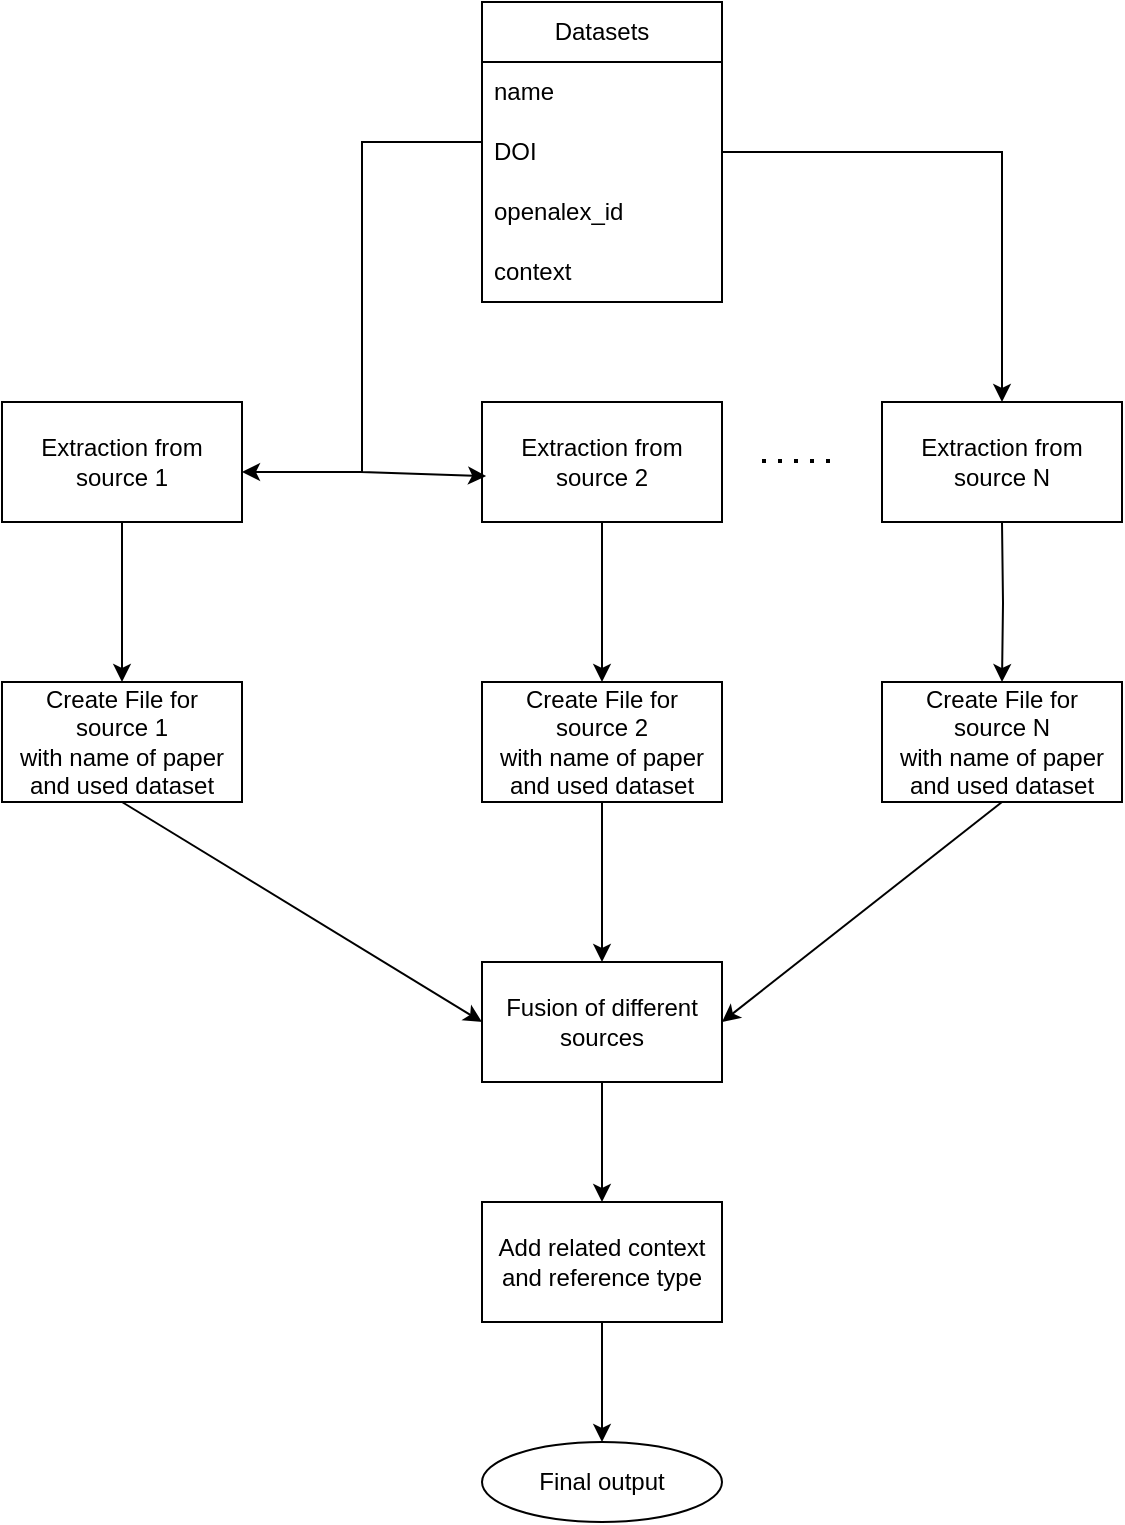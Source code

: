 <mxfile version="20.8.23"><diagram name="Page-1" id="1agujkBIoSXkdQ-ckU41"><mxGraphModel dx="1360" dy="766" grid="1" gridSize="10" guides="1" tooltips="1" connect="1" arrows="1" fold="1" page="1" pageScale="1" pageWidth="827" pageHeight="1169" math="0" shadow="0"><root><mxCell id="0"/><mxCell id="1" parent="0"/><mxCell id="6e5C0Vk_ze5wHyOJudkT-1" value="Datasets" style="swimlane;fontStyle=0;childLayout=stackLayout;horizontal=1;startSize=30;horizontalStack=0;resizeParent=1;resizeParentMax=0;resizeLast=0;collapsible=1;marginBottom=0;whiteSpace=wrap;html=1;verticalAlign=middle;" vertex="1" parent="1"><mxGeometry x="360" width="120" height="150" as="geometry"/></mxCell><mxCell id="6e5C0Vk_ze5wHyOJudkT-2" value="name" style="text;strokeColor=none;fillColor=none;align=left;verticalAlign=middle;spacingLeft=4;spacingRight=4;overflow=hidden;points=[[0,0.5],[1,0.5]];portConstraint=eastwest;rotatable=0;whiteSpace=wrap;html=1;" vertex="1" parent="6e5C0Vk_ze5wHyOJudkT-1"><mxGeometry y="30" width="120" height="30" as="geometry"/></mxCell><mxCell id="6e5C0Vk_ze5wHyOJudkT-3" value="DOI" style="text;strokeColor=none;fillColor=none;align=left;verticalAlign=middle;spacingLeft=4;spacingRight=4;overflow=hidden;points=[[0,0.5],[1,0.5]];portConstraint=eastwest;rotatable=0;whiteSpace=wrap;html=1;" vertex="1" parent="6e5C0Vk_ze5wHyOJudkT-1"><mxGeometry y="60" width="120" height="30" as="geometry"/></mxCell><mxCell id="6e5C0Vk_ze5wHyOJudkT-4" value="openalex_id" style="text;strokeColor=none;fillColor=none;align=left;verticalAlign=middle;spacingLeft=4;spacingRight=4;overflow=hidden;points=[[0,0.5],[1,0.5]];portConstraint=eastwest;rotatable=0;whiteSpace=wrap;html=1;" vertex="1" parent="6e5C0Vk_ze5wHyOJudkT-1"><mxGeometry y="90" width="120" height="30" as="geometry"/></mxCell><mxCell id="6e5C0Vk_ze5wHyOJudkT-5" value="context" style="text;strokeColor=none;fillColor=none;align=left;verticalAlign=middle;spacingLeft=4;spacingRight=4;overflow=hidden;points=[[0,0.5],[1,0.5]];portConstraint=eastwest;rotatable=0;whiteSpace=wrap;html=1;" vertex="1" parent="6e5C0Vk_ze5wHyOJudkT-1"><mxGeometry y="120" width="120" height="30" as="geometry"/></mxCell><mxCell id="6e5C0Vk_ze5wHyOJudkT-29" value="" style="edgeStyle=orthogonalEdgeStyle;rounded=0;orthogonalLoop=1;jettySize=auto;html=1;" edge="1" parent="1" source="6e5C0Vk_ze5wHyOJudkT-10" target="6e5C0Vk_ze5wHyOJudkT-28"><mxGeometry relative="1" as="geometry"/></mxCell><mxCell id="6e5C0Vk_ze5wHyOJudkT-10" value="Extraction from source 1" style="rounded=0;whiteSpace=wrap;html=1;" vertex="1" parent="1"><mxGeometry x="120" y="200" width="120" height="60" as="geometry"/></mxCell><mxCell id="6e5C0Vk_ze5wHyOJudkT-43" value="" style="edgeStyle=orthogonalEdgeStyle;rounded=0;orthogonalLoop=1;jettySize=auto;html=1;" edge="1" parent="1" source="6e5C0Vk_ze5wHyOJudkT-11" target="6e5C0Vk_ze5wHyOJudkT-32"><mxGeometry relative="1" as="geometry"/></mxCell><mxCell id="6e5C0Vk_ze5wHyOJudkT-11" value="Extraction from source 2" style="rounded=0;whiteSpace=wrap;html=1;" vertex="1" parent="1"><mxGeometry x="360" y="200" width="120" height="60" as="geometry"/></mxCell><mxCell id="6e5C0Vk_ze5wHyOJudkT-12" value="Extraction from source N" style="rounded=0;whiteSpace=wrap;html=1;" vertex="1" parent="1"><mxGeometry x="560" y="200" width="120" height="60" as="geometry"/></mxCell><mxCell id="6e5C0Vk_ze5wHyOJudkT-13" value="" style="endArrow=none;dashed=1;html=1;dashPattern=1 3;strokeWidth=2;rounded=0;" edge="1" parent="1"><mxGeometry width="50" height="50" relative="1" as="geometry"><mxPoint x="500" y="229.5" as="sourcePoint"/><mxPoint x="540" y="229.5" as="targetPoint"/></mxGeometry></mxCell><mxCell id="6e5C0Vk_ze5wHyOJudkT-21" value="" style="endArrow=classic;html=1;rounded=0;exitX=0;exitY=0.5;exitDx=0;exitDy=0;" edge="1" parent="1"><mxGeometry width="50" height="50" relative="1" as="geometry"><mxPoint x="360" y="70" as="sourcePoint"/><mxPoint x="240" y="235" as="targetPoint"/><Array as="points"><mxPoint x="300" y="70"/><mxPoint x="300" y="235"/></Array></mxGeometry></mxCell><mxCell id="6e5C0Vk_ze5wHyOJudkT-22" value="" style="endArrow=classic;html=1;rounded=0;exitX=0;exitY=0.5;exitDx=0;exitDy=0;entryX=0.017;entryY=0.617;entryDx=0;entryDy=0;entryPerimeter=0;" edge="1" parent="1" target="6e5C0Vk_ze5wHyOJudkT-11"><mxGeometry width="50" height="50" relative="1" as="geometry"><mxPoint x="360" y="70" as="sourcePoint"/><mxPoint x="330" y="240" as="targetPoint"/><Array as="points"><mxPoint x="300" y="70"/><mxPoint x="300" y="235"/></Array></mxGeometry></mxCell><mxCell id="6e5C0Vk_ze5wHyOJudkT-23" value="" style="endArrow=classic;html=1;rounded=0;exitX=1;exitY=0.5;exitDx=0;exitDy=0;entryX=0.5;entryY=0;entryDx=0;entryDy=0;" edge="1" parent="1" source="6e5C0Vk_ze5wHyOJudkT-3" target="6e5C0Vk_ze5wHyOJudkT-12"><mxGeometry width="50" height="50" relative="1" as="geometry"><mxPoint x="390" y="420" as="sourcePoint"/><mxPoint x="440" y="370" as="targetPoint"/><Array as="points"><mxPoint x="620" y="75"/></Array></mxGeometry></mxCell><mxCell id="6e5C0Vk_ze5wHyOJudkT-28" value="&lt;div&gt;Create File for &lt;br&gt;&lt;/div&gt;&lt;div&gt;source 1&lt;/div&gt;&lt;div&gt;with name of paper and used dataset&lt;/div&gt;" style="whiteSpace=wrap;html=1;rounded=0;" vertex="1" parent="1"><mxGeometry x="120" y="340" width="120" height="60" as="geometry"/></mxCell><mxCell id="6e5C0Vk_ze5wHyOJudkT-42" value="" style="edgeStyle=orthogonalEdgeStyle;rounded=0;orthogonalLoop=1;jettySize=auto;html=1;" edge="1" parent="1" source="6e5C0Vk_ze5wHyOJudkT-32" target="6e5C0Vk_ze5wHyOJudkT-39"><mxGeometry relative="1" as="geometry"/></mxCell><mxCell id="6e5C0Vk_ze5wHyOJudkT-32" value="&lt;div&gt;Create File for &lt;br&gt;&lt;/div&gt;&lt;div&gt;source 2&lt;br&gt;&lt;/div&gt;&lt;div&gt;with name of paper and used dataset&lt;/div&gt;" style="whiteSpace=wrap;html=1;rounded=0;" vertex="1" parent="1"><mxGeometry x="360" y="340" width="120" height="60" as="geometry"/></mxCell><mxCell id="6e5C0Vk_ze5wHyOJudkT-33" value="" style="edgeStyle=orthogonalEdgeStyle;rounded=0;orthogonalLoop=1;jettySize=auto;html=1;" edge="1" parent="1" target="6e5C0Vk_ze5wHyOJudkT-34"><mxGeometry relative="1" as="geometry"><mxPoint x="620" y="260" as="sourcePoint"/></mxGeometry></mxCell><mxCell id="6e5C0Vk_ze5wHyOJudkT-34" value="&lt;div&gt;Create File for &lt;br&gt;&lt;/div&gt;&lt;div&gt;source N&lt;br&gt;&lt;/div&gt;&lt;div&gt;with name of paper and used dataset&lt;/div&gt;" style="whiteSpace=wrap;html=1;rounded=0;" vertex="1" parent="1"><mxGeometry x="560" y="340" width="120" height="60" as="geometry"/></mxCell><mxCell id="6e5C0Vk_ze5wHyOJudkT-38" value="" style="endArrow=classic;html=1;rounded=0;entryX=0;entryY=0.5;entryDx=0;entryDy=0;exitX=0.5;exitY=1;exitDx=0;exitDy=0;" edge="1" parent="1" source="6e5C0Vk_ze5wHyOJudkT-28" target="6e5C0Vk_ze5wHyOJudkT-39"><mxGeometry width="50" height="50" relative="1" as="geometry"><mxPoint x="390" y="420" as="sourcePoint"/><mxPoint x="440" y="370" as="targetPoint"/></mxGeometry></mxCell><mxCell id="6e5C0Vk_ze5wHyOJudkT-39" value="Fusion of different sources" style="rounded=0;whiteSpace=wrap;html=1;" vertex="1" parent="1"><mxGeometry x="360" y="480" width="120" height="60" as="geometry"/></mxCell><mxCell id="6e5C0Vk_ze5wHyOJudkT-41" value="" style="endArrow=classic;html=1;rounded=0;entryX=1;entryY=0.5;entryDx=0;entryDy=0;exitX=0.5;exitY=1;exitDx=0;exitDy=0;" edge="1" parent="1" source="6e5C0Vk_ze5wHyOJudkT-34" target="6e5C0Vk_ze5wHyOJudkT-39"><mxGeometry width="50" height="50" relative="1" as="geometry"><mxPoint x="390" y="420" as="sourcePoint"/><mxPoint x="440" y="370" as="targetPoint"/></mxGeometry></mxCell><mxCell id="6e5C0Vk_ze5wHyOJudkT-44" value="" style="endArrow=classic;html=1;rounded=0;exitX=0.5;exitY=1;exitDx=0;exitDy=0;" edge="1" parent="1" source="6e5C0Vk_ze5wHyOJudkT-39" target="6e5C0Vk_ze5wHyOJudkT-45"><mxGeometry width="50" height="50" relative="1" as="geometry"><mxPoint x="390" y="630" as="sourcePoint"/><mxPoint x="420" y="600" as="targetPoint"/></mxGeometry></mxCell><mxCell id="6e5C0Vk_ze5wHyOJudkT-45" value="Add related context and reference type" style="rounded=0;whiteSpace=wrap;html=1;" vertex="1" parent="1"><mxGeometry x="360" y="600" width="120" height="60" as="geometry"/></mxCell><mxCell id="6e5C0Vk_ze5wHyOJudkT-46" value="Final output" style="ellipse;whiteSpace=wrap;html=1;" vertex="1" parent="1"><mxGeometry x="360" y="720" width="120" height="40" as="geometry"/></mxCell><mxCell id="6e5C0Vk_ze5wHyOJudkT-47" value="" style="endArrow=classic;html=1;rounded=0;entryX=0.5;entryY=0;entryDx=0;entryDy=0;exitX=0.5;exitY=1;exitDx=0;exitDy=0;" edge="1" parent="1" source="6e5C0Vk_ze5wHyOJudkT-45" target="6e5C0Vk_ze5wHyOJudkT-46"><mxGeometry width="50" height="50" relative="1" as="geometry"><mxPoint x="390" y="630" as="sourcePoint"/><mxPoint x="440" y="580" as="targetPoint"/></mxGeometry></mxCell></root></mxGraphModel></diagram></mxfile>